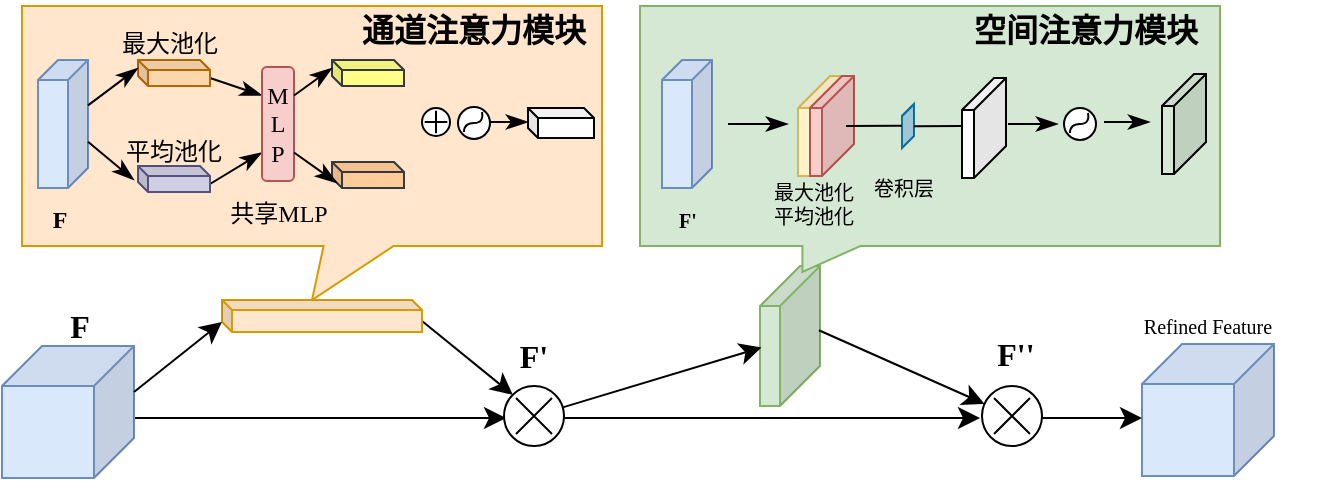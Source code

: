 <mxfile version="26.2.13">
  <diagram name="第 1 页" id="USMosS6vwKU6ZGfOITGC">
    <mxGraphModel dx="775" dy="378" grid="1" gridSize="10" guides="1" tooltips="1" connect="1" arrows="1" fold="1" page="1" pageScale="1" pageWidth="827" pageHeight="1169" math="0" shadow="0">
      <root>
        <mxCell id="0" />
        <mxCell id="1" parent="0" />
        <mxCell id="SzQSZSZH6rv7SFYVgMxc-19" value="" style="shape=cube;whiteSpace=wrap;html=1;boundedLbl=1;backgroundOutline=1;darkOpacity=0.05;darkOpacity2=0.1;size=20;flipV=0;flipH=1;fillColor=#d5e8d4;strokeColor=#82b366;fontFamily=宋体;labelBackgroundColor=none;" parent="1" vertex="1">
          <mxGeometry x="399" y="360" width="30" height="70" as="geometry" />
        </mxCell>
        <mxCell id="SzQSZSZH6rv7SFYVgMxc-71" value="" style="shape=callout;whiteSpace=wrap;html=1;perimeter=calloutPerimeter;fontFamily=宋体;fontSize=12;labelBackgroundColor=none;fillColor=#ffe6cc;base=35;size=27;position=0.52;strokeColor=#d79b00;" parent="1" vertex="1">
          <mxGeometry x="30" y="230" width="290" height="147" as="geometry" />
        </mxCell>
        <mxCell id="SzQSZSZH6rv7SFYVgMxc-15" style="rounded=0;orthogonalLoop=1;jettySize=auto;html=1;entryX=0;entryY=0.5;entryDx=0;entryDy=0;fontSize=12;startSize=8;endSize=8;fontFamily=宋体;labelBackgroundColor=none;" parent="1" edge="1">
          <mxGeometry relative="1" as="geometry">
            <mxPoint x="86.0" y="436" as="sourcePoint" />
            <mxPoint x="272" y="436" as="targetPoint" />
          </mxGeometry>
        </mxCell>
        <mxCell id="SzQSZSZH6rv7SFYVgMxc-11" value="" style="shape=cube;whiteSpace=wrap;html=1;boundedLbl=1;backgroundOutline=1;darkOpacity=0.05;darkOpacity2=0.1;flipH=1;fillColor=#dae8fc;strokeColor=#6c8ebf;size=20;fontFamily=宋体;labelBackgroundColor=none;" parent="1" vertex="1">
          <mxGeometry x="20" y="400" width="66" height="66" as="geometry" />
        </mxCell>
        <mxCell id="SzQSZSZH6rv7SFYVgMxc-12" value="" style="shape=cube;whiteSpace=wrap;html=1;boundedLbl=1;backgroundOutline=1;darkOpacity=0.05;darkOpacity2=0.1;flipH=1;fillColor=#dae8fc;strokeColor=#6c8ebf;size=20;fontFamily=宋体;labelBackgroundColor=none;" parent="1" vertex="1">
          <mxGeometry x="590" y="399" width="66" height="66" as="geometry" />
        </mxCell>
        <mxCell id="SzQSZSZH6rv7SFYVgMxc-13" value="" style="ellipse;whiteSpace=wrap;html=1;aspect=fixed;fontFamily=宋体;labelBackgroundColor=none;" parent="1" vertex="1">
          <mxGeometry x="271" y="420" width="30" height="30" as="geometry" />
        </mxCell>
        <mxCell id="SzQSZSZH6rv7SFYVgMxc-14" value="" style="ellipse;whiteSpace=wrap;html=1;aspect=fixed;fontFamily=宋体;labelBackgroundColor=none;" parent="1" vertex="1">
          <mxGeometry x="510" y="420" width="30" height="30" as="geometry" />
        </mxCell>
        <mxCell id="SzQSZSZH6rv7SFYVgMxc-16" style="rounded=0;orthogonalLoop=1;jettySize=auto;html=1;entryX=0;entryY=0.5;entryDx=0;entryDy=0;fontSize=12;startSize=8;endSize=8;fontFamily=宋体;labelBackgroundColor=none;" parent="1" edge="1">
          <mxGeometry relative="1" as="geometry">
            <mxPoint x="301" y="436" as="sourcePoint" />
            <mxPoint x="509" y="436" as="targetPoint" />
          </mxGeometry>
        </mxCell>
        <mxCell id="SzQSZSZH6rv7SFYVgMxc-17" style="rounded=0;orthogonalLoop=1;jettySize=auto;html=1;fontSize=12;startSize=8;endSize=8;fontFamily=宋体;labelBackgroundColor=none;" parent="1" edge="1">
          <mxGeometry relative="1" as="geometry">
            <mxPoint x="540" y="436" as="sourcePoint" />
            <mxPoint x="590" y="436" as="targetPoint" />
          </mxGeometry>
        </mxCell>
        <mxCell id="SzQSZSZH6rv7SFYVgMxc-22" style="edgeStyle=none;curved=1;rounded=0;orthogonalLoop=1;jettySize=auto;html=1;entryX=0;entryY=0;entryDx=0;entryDy=0;fontSize=12;startSize=8;endSize=8;exitX=0;exitY=0;exitDx=100;exitDy=10.5;exitPerimeter=0;fontFamily=宋体;labelBackgroundColor=none;" parent="1" source="SzQSZSZH6rv7SFYVgMxc-18" target="SzQSZSZH6rv7SFYVgMxc-13" edge="1">
          <mxGeometry relative="1" as="geometry" />
        </mxCell>
        <mxCell id="SzQSZSZH6rv7SFYVgMxc-72" value="" style="shape=callout;whiteSpace=wrap;html=1;perimeter=calloutPerimeter;fontFamily=宋体;fontSize=12;labelBackgroundColor=none;fillColor=#d5e8d4;base=29;size=13;position=0.28;position2=0.28;strokeColor=#82b366;" parent="1" vertex="1">
          <mxGeometry x="339" y="230" width="290" height="133" as="geometry" />
        </mxCell>
        <mxCell id="SzQSZSZH6rv7SFYVgMxc-18" value="" style="shape=cube;whiteSpace=wrap;html=1;boundedLbl=1;backgroundOutline=1;darkOpacity=0.05;darkOpacity2=0.1;size=5;fontFamily=宋体;fillColor=#ffe6cc;strokeColor=#d79b00;labelBackgroundColor=none;" parent="1" vertex="1">
          <mxGeometry x="130" y="377" width="100" height="16" as="geometry" />
        </mxCell>
        <mxCell id="SzQSZSZH6rv7SFYVgMxc-20" value="" style="edgeStyle=none;curved=1;rounded=0;orthogonalLoop=1;jettySize=auto;html=1;fontSize=12;startSize=8;endSize=8;exitX=0.018;exitY=0.459;exitDx=0;exitDy=0;exitPerimeter=0;fontFamily=宋体;labelBackgroundColor=none;" parent="1" source="SzQSZSZH6rv7SFYVgMxc-19" target="SzQSZSZH6rv7SFYVgMxc-14" edge="1">
          <mxGeometry relative="1" as="geometry" />
        </mxCell>
        <mxCell id="SzQSZSZH6rv7SFYVgMxc-21" value="" style="endArrow=classic;html=1;rounded=0;fontSize=12;startSize=8;endSize=8;curved=1;exitX=0;exitY=0;exitDx=0;exitDy=23;exitPerimeter=0;entryX=0;entryY=0;entryDx=0;entryDy=11;entryPerimeter=0;fontFamily=宋体;labelBackgroundColor=none;" parent="1" source="SzQSZSZH6rv7SFYVgMxc-11" target="SzQSZSZH6rv7SFYVgMxc-18" edge="1">
          <mxGeometry width="50" height="50" relative="1" as="geometry">
            <mxPoint x="250" y="360" as="sourcePoint" />
            <mxPoint x="300" y="310" as="targetPoint" />
          </mxGeometry>
        </mxCell>
        <mxCell id="SzQSZSZH6rv7SFYVgMxc-23" style="edgeStyle=none;curved=1;rounded=0;orthogonalLoop=1;jettySize=auto;html=1;entryX=0.974;entryY=0.582;entryDx=0;entryDy=0;entryPerimeter=0;fontSize=12;startSize=8;endSize=8;fontFamily=宋体;labelBackgroundColor=none;" parent="1" source="SzQSZSZH6rv7SFYVgMxc-13" target="SzQSZSZH6rv7SFYVgMxc-19" edge="1">
          <mxGeometry relative="1" as="geometry" />
        </mxCell>
        <mxCell id="SzQSZSZH6rv7SFYVgMxc-27" value="" style="shape=cube;whiteSpace=wrap;html=1;boundedLbl=1;backgroundOutline=1;darkOpacity=0.05;darkOpacity2=0.1;flipH=1;fillColor=#dae8fc;strokeColor=#6c8ebf;size=10;fontFamily=宋体;labelBackgroundColor=none;" parent="1" vertex="1">
          <mxGeometry x="38" y="257" width="25" height="64" as="geometry" />
        </mxCell>
        <mxCell id="SzQSZSZH6rv7SFYVgMxc-28" value="" style="shape=cube;whiteSpace=wrap;html=1;boundedLbl=1;backgroundOutline=1;darkOpacity=0.05;darkOpacity2=0.1;size=5;fontFamily=宋体;labelBackgroundColor=none;" parent="1" vertex="1">
          <mxGeometry x="283" y="281" width="33" height="15" as="geometry" />
        </mxCell>
        <mxCell id="SzQSZSZH6rv7SFYVgMxc-43" style="edgeStyle=none;curved=1;rounded=0;orthogonalLoop=1;jettySize=auto;html=1;entryX=0;entryY=0.25;entryDx=0;entryDy=0;fontSize=12;startSize=8;endSize=8;exitX=0;exitY=0;exitDx=36;exitDy=9;exitPerimeter=0;endArrow=classicThin;endFill=1;fontFamily=宋体;labelBackgroundColor=none;" parent="1" source="SzQSZSZH6rv7SFYVgMxc-29" target="SzQSZSZH6rv7SFYVgMxc-32" edge="1">
          <mxGeometry relative="1" as="geometry" />
        </mxCell>
        <mxCell id="SzQSZSZH6rv7SFYVgMxc-29" value="" style="shape=cube;whiteSpace=wrap;html=1;boundedLbl=1;backgroundOutline=1;darkOpacity=0.05;darkOpacity2=0.1;size=5;fillColor=#fad7ac;strokeColor=#b46504;fontFamily=宋体;labelBackgroundColor=none;" parent="1" vertex="1">
          <mxGeometry x="88" y="257" width="36" height="13" as="geometry" />
        </mxCell>
        <mxCell id="SzQSZSZH6rv7SFYVgMxc-44" style="edgeStyle=none;curved=1;rounded=0;orthogonalLoop=1;jettySize=auto;html=1;entryX=0;entryY=0.75;entryDx=0;entryDy=0;fontSize=12;startSize=8;endSize=8;exitX=0;exitY=0;exitDx=36;exitDy=9;exitPerimeter=0;endArrow=classicThin;endFill=1;fontFamily=宋体;labelBackgroundColor=none;" parent="1" source="SzQSZSZH6rv7SFYVgMxc-30" target="SzQSZSZH6rv7SFYVgMxc-32" edge="1">
          <mxGeometry relative="1" as="geometry" />
        </mxCell>
        <mxCell id="SzQSZSZH6rv7SFYVgMxc-30" value="" style="shape=cube;whiteSpace=wrap;html=1;boundedLbl=1;backgroundOutline=1;darkOpacity=0.05;darkOpacity2=0.1;size=5;fillColor=#d0cee2;strokeColor=#56517e;fontFamily=宋体;labelBackgroundColor=none;" parent="1" vertex="1">
          <mxGeometry x="88" y="310" width="36" height="13" as="geometry" />
        </mxCell>
        <mxCell id="SzQSZSZH6rv7SFYVgMxc-32" value="&lt;font face=&quot;Times New Roman&quot;&gt;M&lt;/font&gt;&lt;div&gt;&lt;font face=&quot;Times New Roman&quot;&gt;L&lt;/font&gt;&lt;/div&gt;&lt;div&gt;&lt;font face=&quot;Times New Roman&quot;&gt;P&lt;/font&gt;&lt;/div&gt;" style="rounded=1;whiteSpace=wrap;html=1;fontFamily=宋体;labelBackgroundColor=none;fillColor=#f8cecc;strokeColor=#b85450;" parent="1" vertex="1">
          <mxGeometry x="150" y="260.5" width="16" height="57" as="geometry" />
        </mxCell>
        <mxCell id="SzQSZSZH6rv7SFYVgMxc-33" value="" style="shape=cube;whiteSpace=wrap;html=1;boundedLbl=1;backgroundOutline=1;darkOpacity=0.05;darkOpacity2=0.1;size=5;fillColor=#ffff88;strokeColor=#36393d;fontFamily=宋体;labelBackgroundColor=none;" parent="1" vertex="1">
          <mxGeometry x="185" y="257" width="36" height="13" as="geometry" />
        </mxCell>
        <mxCell id="SzQSZSZH6rv7SFYVgMxc-34" value="" style="shape=cube;whiteSpace=wrap;html=1;boundedLbl=1;backgroundOutline=1;darkOpacity=0.05;darkOpacity2=0.1;size=5;fillColor=#ffcc99;strokeColor=#36393d;fontFamily=宋体;labelBackgroundColor=none;" parent="1" vertex="1">
          <mxGeometry x="185" y="308" width="36" height="13" as="geometry" />
        </mxCell>
        <mxCell id="SzQSZSZH6rv7SFYVgMxc-35" value="" style="shape=cube;whiteSpace=wrap;html=1;boundedLbl=1;backgroundOutline=1;darkOpacity=0.05;darkOpacity2=0.1;flipH=1;fillColor=#dae8fc;strokeColor=#6c8ebf;size=10;fontFamily=宋体;labelBackgroundColor=none;" parent="1" vertex="1">
          <mxGeometry x="350" y="257" width="25" height="64" as="geometry" />
        </mxCell>
        <mxCell id="SzQSZSZH6rv7SFYVgMxc-36" value="" style="ellipse;whiteSpace=wrap;html=1;aspect=fixed;fontFamily=宋体;labelBackgroundColor=none;" parent="1" vertex="1">
          <mxGeometry x="230" y="281" width="14" height="14" as="geometry" />
        </mxCell>
        <mxCell id="SzQSZSZH6rv7SFYVgMxc-37" value="" style="ellipse;whiteSpace=wrap;html=1;aspect=fixed;fontFamily=宋体;labelBackgroundColor=none;" parent="1" vertex="1">
          <mxGeometry x="248" y="280.5" width="16" height="16" as="geometry" />
        </mxCell>
        <mxCell id="SzQSZSZH6rv7SFYVgMxc-39" style="rounded=0;orthogonalLoop=1;jettySize=auto;html=1;fontSize=12;startSize=8;endSize=8;entryX=0;entryY=0;entryDx=0;entryDy=4;entryPerimeter=0;endArrow=classicThin;endFill=1;fontFamily=宋体;labelBackgroundColor=none;" parent="1" source="SzQSZSZH6rv7SFYVgMxc-27" target="SzQSZSZH6rv7SFYVgMxc-29" edge="1">
          <mxGeometry relative="1" as="geometry" />
        </mxCell>
        <mxCell id="SzQSZSZH6rv7SFYVgMxc-41" style="rounded=0;orthogonalLoop=1;jettySize=auto;html=1;fontSize=12;startSize=8;endSize=8;entryX=0;entryY=0;entryDx=0;entryDy=4;entryPerimeter=0;endArrow=classicThin;endFill=1;exitX=0;exitY=0.639;exitDx=0;exitDy=0;exitPerimeter=0;fontFamily=宋体;labelBackgroundColor=none;" parent="1" source="SzQSZSZH6rv7SFYVgMxc-27" edge="1">
          <mxGeometry relative="1" as="geometry">
            <mxPoint x="63" y="289" as="sourcePoint" />
            <mxPoint x="86" y="317" as="targetPoint" />
          </mxGeometry>
        </mxCell>
        <mxCell id="SzQSZSZH6rv7SFYVgMxc-46" style="edgeStyle=none;curved=1;rounded=0;orthogonalLoop=1;jettySize=auto;html=1;entryX=0;entryY=0;entryDx=0;entryDy=4;fontSize=12;startSize=8;endSize=8;exitX=1;exitY=0.25;exitDx=0;exitDy=0;endArrow=classicThin;endFill=1;entryPerimeter=0;fontFamily=宋体;labelBackgroundColor=none;" parent="1" source="SzQSZSZH6rv7SFYVgMxc-32" target="SzQSZSZH6rv7SFYVgMxc-33" edge="1">
          <mxGeometry relative="1" as="geometry">
            <mxPoint x="158" y="279" as="sourcePoint" />
            <mxPoint x="177" y="263" as="targetPoint" />
          </mxGeometry>
        </mxCell>
        <mxCell id="SzQSZSZH6rv7SFYVgMxc-47" style="edgeStyle=none;curved=1;rounded=0;orthogonalLoop=1;jettySize=auto;html=1;entryX=0;entryY=0;entryDx=2.5;entryDy=10.5;fontSize=12;startSize=8;endSize=8;exitX=1;exitY=0.75;exitDx=0;exitDy=0;endArrow=classicThin;endFill=1;entryPerimeter=0;fontFamily=宋体;labelBackgroundColor=none;" parent="1" source="SzQSZSZH6rv7SFYVgMxc-32" target="SzQSZSZH6rv7SFYVgMxc-34" edge="1">
          <mxGeometry relative="1" as="geometry">
            <mxPoint x="158" y="305" as="sourcePoint" />
            <mxPoint x="177" y="313" as="targetPoint" />
          </mxGeometry>
        </mxCell>
        <mxCell id="SzQSZSZH6rv7SFYVgMxc-53" value="" style="shape=cube;whiteSpace=wrap;html=1;boundedLbl=1;backgroundOutline=1;darkOpacity=0.05;darkOpacity2=0.1;size=16;flipV=0;flipH=1;fontFamily=宋体;fillColor=none;labelBackgroundColor=none;" parent="1" vertex="1">
          <mxGeometry x="600" y="264" width="22" height="50" as="geometry" />
        </mxCell>
        <mxCell id="SzQSZSZH6rv7SFYVgMxc-58" style="edgeStyle=none;shape=connector;curved=1;rounded=0;orthogonalLoop=1;jettySize=auto;html=1;entryX=0;entryY=0;entryDx=0;entryDy=10;entryPerimeter=0;strokeColor=default;align=center;verticalAlign=middle;fontFamily=宋体;fontSize=12;fontColor=default;labelBackgroundColor=none;startSize=8;endArrow=classicThin;endFill=1;endSize=8;" parent="1" edge="1">
          <mxGeometry relative="1" as="geometry">
            <mxPoint x="264" y="288" as="sourcePoint" />
            <mxPoint x="283" y="288" as="targetPoint" />
          </mxGeometry>
        </mxCell>
        <mxCell id="SzQSZSZH6rv7SFYVgMxc-52" value="" style="shape=cube;whiteSpace=wrap;html=1;boundedLbl=1;backgroundOutline=1;darkOpacity=0.05;darkOpacity2=0.1;size=16;flipV=0;flipH=1;fontFamily=宋体;labelBackgroundColor=none;" parent="1" vertex="1">
          <mxGeometry x="500" y="266" width="22" height="50" as="geometry" />
        </mxCell>
        <mxCell id="SzQSZSZH6rv7SFYVgMxc-59" value="" style="group;fontFamily=宋体;labelBackgroundColor=none;" parent="1" vertex="1" connectable="0">
          <mxGeometry x="418" y="265" width="28" height="50" as="geometry" />
        </mxCell>
        <mxCell id="SzQSZSZH6rv7SFYVgMxc-48" value="" style="shape=cube;whiteSpace=wrap;html=1;boundedLbl=1;backgroundOutline=1;darkOpacity=0.05;darkOpacity2=0.1;size=16;flipV=0;flipH=1;fillColor=#fff2cc;strokeColor=#d6b656;fontFamily=宋体;labelBackgroundColor=none;" parent="SzQSZSZH6rv7SFYVgMxc-59" vertex="1">
          <mxGeometry width="22" height="50" as="geometry" />
        </mxCell>
        <mxCell id="SzQSZSZH6rv7SFYVgMxc-50" value="" style="shape=cube;whiteSpace=wrap;html=1;boundedLbl=1;backgroundOutline=1;darkOpacity=0.05;darkOpacity2=0.1;size=16;flipV=0;flipH=1;fillColor=#f8cecc;strokeColor=#b85450;fontFamily=宋体;labelBackgroundColor=none;" parent="SzQSZSZH6rv7SFYVgMxc-59" vertex="1">
          <mxGeometry x="6" width="22" height="50" as="geometry" />
        </mxCell>
        <mxCell id="SzQSZSZH6rv7SFYVgMxc-60" value="" style="shape=umlDestroy;whiteSpace=wrap;html=1;strokeWidth=1;targetShapes=umlLifeline;fontFamily=宋体;fontSize=12;fontColor=default;labelBackgroundColor=none;" parent="1" vertex="1">
          <mxGeometry x="277" y="426" width="18" height="18" as="geometry" />
        </mxCell>
        <mxCell id="SzQSZSZH6rv7SFYVgMxc-61" value="" style="shape=umlDestroy;whiteSpace=wrap;html=1;strokeWidth=1;targetShapes=umlLifeline;fontFamily=宋体;fontSize=12;fontColor=default;labelBackgroundColor=none;" parent="1" vertex="1">
          <mxGeometry x="516" y="426" width="18" height="18" as="geometry" />
        </mxCell>
        <mxCell id="SzQSZSZH6rv7SFYVgMxc-63" value="" style="shape=umlDestroy;whiteSpace=wrap;html=1;strokeWidth=1;targetShapes=umlLifeline;fontFamily=宋体;fontSize=12;fontColor=default;labelBackgroundColor=none;rotation=45;" parent="1" vertex="1">
          <mxGeometry x="233" y="284" width="8" height="8" as="geometry" />
        </mxCell>
        <mxCell id="SzQSZSZH6rv7SFYVgMxc-66" value="" style="curved=1;endArrow=none;html=1;rounded=0;strokeColor=default;align=center;verticalAlign=middle;fontFamily=宋体;fontSize=12;fontColor=default;labelBackgroundColor=none;edgeStyle=none;startSize=8;endSize=8;endFill=1;startFill=0;" parent="1" edge="1">
          <mxGeometry width="50" height="50" relative="1" as="geometry">
            <mxPoint x="251" y="293" as="sourcePoint" />
            <mxPoint x="260" y="283" as="targetPoint" />
            <Array as="points">
              <mxPoint x="251" y="288.5" />
              <mxPoint x="261" y="288.5" />
            </Array>
          </mxGeometry>
        </mxCell>
        <mxCell id="SzQSZSZH6rv7SFYVgMxc-70" value="" style="group;fontFamily=宋体;labelBackgroundColor=none;" parent="1" vertex="1" connectable="0">
          <mxGeometry x="548" y="277" width="16" height="16" as="geometry" />
        </mxCell>
        <mxCell id="SzQSZSZH6rv7SFYVgMxc-89" value="" style="group;fontFamily=宋体;" parent="SzQSZSZH6rv7SFYVgMxc-70" vertex="1" connectable="0">
          <mxGeometry x="3" y="4" width="16" height="16" as="geometry" />
        </mxCell>
        <mxCell id="SzQSZSZH6rv7SFYVgMxc-68" value="" style="ellipse;whiteSpace=wrap;html=1;aspect=fixed;fontFamily=宋体;labelBackgroundColor=none;" parent="SzQSZSZH6rv7SFYVgMxc-89" vertex="1">
          <mxGeometry width="16" height="16" as="geometry" />
        </mxCell>
        <mxCell id="SzQSZSZH6rv7SFYVgMxc-69" value="" style="curved=1;endArrow=none;html=1;rounded=0;strokeColor=default;align=center;verticalAlign=middle;fontFamily=宋体;fontSize=12;fontColor=default;labelBackgroundColor=none;edgeStyle=none;startSize=8;endSize=8;endFill=1;startFill=0;" parent="SzQSZSZH6rv7SFYVgMxc-89" edge="1">
          <mxGeometry width="50" height="50" relative="1" as="geometry">
            <mxPoint x="3" y="12.5" as="sourcePoint" />
            <mxPoint x="12" y="2.5" as="targetPoint" />
            <Array as="points">
              <mxPoint x="3" y="8" />
              <mxPoint x="13" y="8" />
            </Array>
          </mxGeometry>
        </mxCell>
        <mxCell id="SzQSZSZH6rv7SFYVgMxc-73" value="&lt;span style=&quot;font-weight: normal;&quot;&gt;&lt;font&gt;共享&lt;font face=&quot;Times New Roman&quot;&gt;MLP&lt;/font&gt;&lt;/font&gt;&lt;/span&gt;" style="text;strokeColor=none;fillColor=none;html=1;fontSize=12;fontStyle=1;verticalAlign=middle;align=center;fontFamily=宋体;fontColor=default;labelBackgroundColor=none;" parent="1" vertex="1">
          <mxGeometry x="108" y="314" width="100" height="40" as="geometry" />
        </mxCell>
        <mxCell id="SzQSZSZH6rv7SFYVgMxc-74" value="F" style="text;html=1;align=center;verticalAlign=middle;whiteSpace=wrap;rounded=0;fontFamily=Times New Roman;fontSize=12;fontColor=default;labelBackgroundColor=none;fontStyle=1" parent="1" vertex="1">
          <mxGeometry x="19" y="322" width="60" height="30" as="geometry" />
        </mxCell>
        <mxCell id="SzQSZSZH6rv7SFYVgMxc-75" value="&lt;span style=&quot;font-size: 10px;&quot;&gt;F&#39;&lt;/span&gt;" style="text;html=1;align=center;verticalAlign=middle;whiteSpace=wrap;rounded=0;fontFamily=Times New Roman;fontSize=12;fontColor=default;labelBackgroundColor=none;fontStyle=1" parent="1" vertex="1">
          <mxGeometry x="332.5" y="322" width="60" height="30" as="geometry" />
        </mxCell>
        <mxCell id="SzQSZSZH6rv7SFYVgMxc-76" value="通道注意力模块" style="text;html=1;align=center;verticalAlign=middle;whiteSpace=wrap;rounded=0;fontFamily=宋体;fontSize=16;fontColor=default;labelBackgroundColor=none;fontStyle=1" parent="1" vertex="1">
          <mxGeometry x="155" y="227" width="202" height="30" as="geometry" />
        </mxCell>
        <mxCell id="SzQSZSZH6rv7SFYVgMxc-77" value="空间注意力模块" style="text;html=1;align=center;verticalAlign=middle;whiteSpace=wrap;rounded=0;fontFamily=宋体;fontSize=16;fontColor=default;labelBackgroundColor=none;fontStyle=1" parent="1" vertex="1">
          <mxGeometry x="461" y="227" width="202" height="30" as="geometry" />
        </mxCell>
        <mxCell id="SzQSZSZH6rv7SFYVgMxc-78" value="最大池化" style="text;html=1;align=center;verticalAlign=middle;whiteSpace=wrap;rounded=0;fontFamily=宋体;fontSize=12;fontColor=default;labelBackgroundColor=none;" parent="1" vertex="1">
          <mxGeometry x="74" y="234" width="60" height="30" as="geometry" />
        </mxCell>
        <mxCell id="SzQSZSZH6rv7SFYVgMxc-79" value="平均池化" style="text;html=1;align=center;verticalAlign=middle;whiteSpace=wrap;rounded=0;fontFamily=宋体;fontSize=12;fontColor=default;labelBackgroundColor=none;" parent="1" vertex="1">
          <mxGeometry x="76" y="287.5" width="60" height="30" as="geometry" />
        </mxCell>
        <mxCell id="SzQSZSZH6rv7SFYVgMxc-80" value="F" style="text;html=1;align=center;verticalAlign=middle;whiteSpace=wrap;rounded=0;fontFamily=Times New Roman;fontSize=16;fontColor=default;labelBackgroundColor=none;fontStyle=1" parent="1" vertex="1">
          <mxGeometry x="29" y="375" width="60" height="30" as="geometry" />
        </mxCell>
        <mxCell id="SzQSZSZH6rv7SFYVgMxc-81" value="&lt;span&gt;F&#39;&lt;/span&gt;" style="text;html=1;align=center;verticalAlign=middle;whiteSpace=wrap;rounded=0;fontFamily=Times New Roman;fontSize=16;fontColor=default;labelBackgroundColor=none;fontStyle=1" parent="1" vertex="1">
          <mxGeometry x="256" y="390" width="60" height="30" as="geometry" />
        </mxCell>
        <mxCell id="SzQSZSZH6rv7SFYVgMxc-82" value="&lt;span&gt;F&#39;&#39;&lt;/span&gt;" style="text;html=1;align=center;verticalAlign=middle;whiteSpace=wrap;rounded=0;fontFamily=Times New Roman;fontSize=16;fontColor=default;labelBackgroundColor=none;fontStyle=1" parent="1" vertex="1">
          <mxGeometry x="497" y="389" width="60" height="30" as="geometry" />
        </mxCell>
        <mxCell id="SzQSZSZH6rv7SFYVgMxc-83" value="&lt;span style=&quot;font-size: 10px;&quot;&gt;Refined Feature&lt;/span&gt;" style="text;html=1;align=center;verticalAlign=middle;whiteSpace=wrap;rounded=0;fontFamily=Times New Roman;fontSize=12;fontColor=default;labelBackgroundColor=none;" parent="1" vertex="1">
          <mxGeometry x="563" y="375" width="120" height="30" as="geometry" />
        </mxCell>
        <mxCell id="SzQSZSZH6rv7SFYVgMxc-84" value="最大池化&lt;div&gt;平均池化&lt;/div&gt;" style="text;html=1;align=center;verticalAlign=middle;whiteSpace=wrap;rounded=0;fontFamily=宋体;fontSize=10;labelBackgroundColor=none;fillColor=none;" parent="1" vertex="1">
          <mxGeometry x="396" y="314" width="60" height="30" as="geometry" />
        </mxCell>
        <mxCell id="SzQSZSZH6rv7SFYVgMxc-86" style="edgeStyle=none;shape=connector;curved=1;rounded=0;orthogonalLoop=1;jettySize=auto;html=1;entryX=0;entryY=0;entryDx=0;entryDy=10;entryPerimeter=0;strokeColor=default;align=center;verticalAlign=middle;fontFamily=宋体;fontSize=12;fontColor=default;labelBackgroundColor=none;startSize=8;endArrow=classicThin;endFill=1;endSize=8;" parent="1" edge="1">
          <mxGeometry relative="1" as="geometry">
            <mxPoint x="383" y="289" as="sourcePoint" />
            <mxPoint x="413" y="289" as="targetPoint" />
          </mxGeometry>
        </mxCell>
        <mxCell id="SzQSZSZH6rv7SFYVgMxc-87" style="edgeStyle=none;shape=connector;curved=1;rounded=0;orthogonalLoop=1;jettySize=auto;html=1;entryX=0;entryY=0;entryDx=0;entryDy=10;entryPerimeter=0;strokeColor=default;align=center;verticalAlign=middle;fontFamily=宋体;fontSize=12;fontColor=default;labelBackgroundColor=none;startSize=8;endArrow=classicThin;endFill=1;endSize=8;" parent="1" edge="1">
          <mxGeometry relative="1" as="geometry">
            <mxPoint x="523" y="289" as="sourcePoint" />
            <mxPoint x="548" y="289" as="targetPoint" />
          </mxGeometry>
        </mxCell>
        <mxCell id="SzQSZSZH6rv7SFYVgMxc-91" style="edgeStyle=none;shape=connector;curved=1;rounded=0;orthogonalLoop=1;jettySize=auto;html=1;entryX=0;entryY=0;entryDx=0;entryDy=10;entryPerimeter=0;strokeColor=default;align=center;verticalAlign=middle;fontFamily=宋体;fontSize=12;fontColor=default;labelBackgroundColor=none;startSize=8;endArrow=classicThin;endFill=1;endSize=8;" parent="1" edge="1">
          <mxGeometry relative="1" as="geometry">
            <mxPoint x="571" y="288" as="sourcePoint" />
            <mxPoint x="594" y="288" as="targetPoint" />
          </mxGeometry>
        </mxCell>
        <mxCell id="SzQSZSZH6rv7SFYVgMxc-97" value="" style="shape=cube;whiteSpace=wrap;html=1;boundedLbl=1;backgroundOutline=1;darkOpacity=0.05;darkOpacity2=0.1;size=16;flipV=0;flipH=1;fontFamily=宋体;labelBackgroundColor=none;fillColor=#b1ddf0;strokeColor=#10739e;" parent="1" vertex="1">
          <mxGeometry x="470" y="279" width="6" height="22" as="geometry" />
        </mxCell>
        <mxCell id="SzQSZSZH6rv7SFYVgMxc-99" value="卷积层" style="text;html=1;align=center;verticalAlign=middle;whiteSpace=wrap;rounded=0;fontFamily=宋体;fontSize=10;labelBackgroundColor=none;fillColor=none;" parent="1" vertex="1">
          <mxGeometry x="441" y="306" width="60" height="30" as="geometry" />
        </mxCell>
        <mxCell id="SzQSZSZH6rv7SFYVgMxc-100" value="" style="endArrow=none;html=1;rounded=0;strokeColor=default;align=center;verticalAlign=middle;fontFamily=宋体;fontSize=12;fontColor=default;labelBackgroundColor=default;edgeStyle=none;startSize=8;endSize=8;curved=1;entryX=1.013;entryY=0.587;entryDx=0;entryDy=0;entryPerimeter=0;" parent="1" edge="1">
          <mxGeometry width="50" height="50" relative="1" as="geometry">
            <mxPoint x="442" y="290" as="sourcePoint" />
            <mxPoint x="469.922" y="289.914" as="targetPoint" />
          </mxGeometry>
        </mxCell>
        <mxCell id="SzQSZSZH6rv7SFYVgMxc-101" value="" style="endArrow=none;html=1;rounded=0;strokeColor=default;align=center;verticalAlign=middle;fontFamily=宋体;fontSize=12;fontColor=default;labelBackgroundColor=default;edgeStyle=none;startSize=8;endSize=8;curved=1;entryX=1.013;entryY=0.587;entryDx=0;entryDy=0;entryPerimeter=0;" parent="1" edge="1">
          <mxGeometry width="50" height="50" relative="1" as="geometry">
            <mxPoint x="476.08" y="290.09" as="sourcePoint" />
            <mxPoint x="500" y="290.004" as="targetPoint" />
          </mxGeometry>
        </mxCell>
      </root>
    </mxGraphModel>
  </diagram>
</mxfile>
